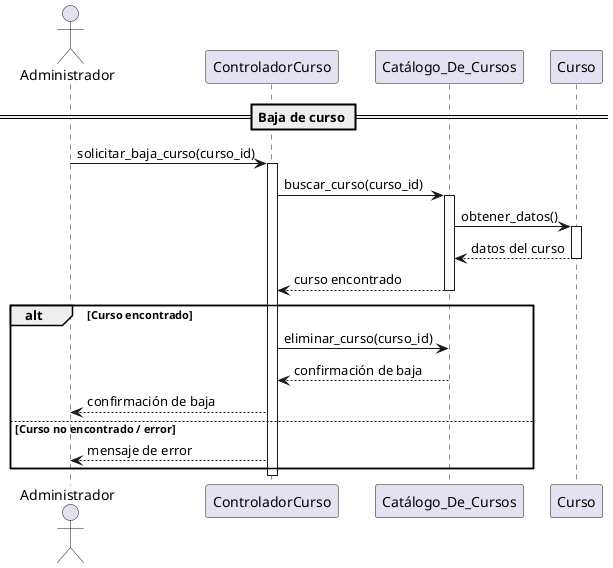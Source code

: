 @startuml
actor Administrador

participant "ControladorCurso" as CC
participant "Catálogo_De_Cursos" as Cat
participant "Curso" as C

== Baja de curso ==
Administrador -> CC : solicitar_baja_curso(curso_id)
activate CC

CC -> Cat : buscar_curso(curso_id)
activate Cat
Cat -> C : obtener_datos()
activate C
C --> Cat : datos del curso
deactivate C

Cat --> CC : curso encontrado
deactivate Cat

alt Curso encontrado
    CC -> Cat : eliminar_curso(curso_id)
    Cat --> CC : confirmación de baja
    CC --> Administrador : confirmación de baja
else Curso no encontrado / error
    CC --> Administrador : mensaje de error
end

deactivate CC
@enduml

